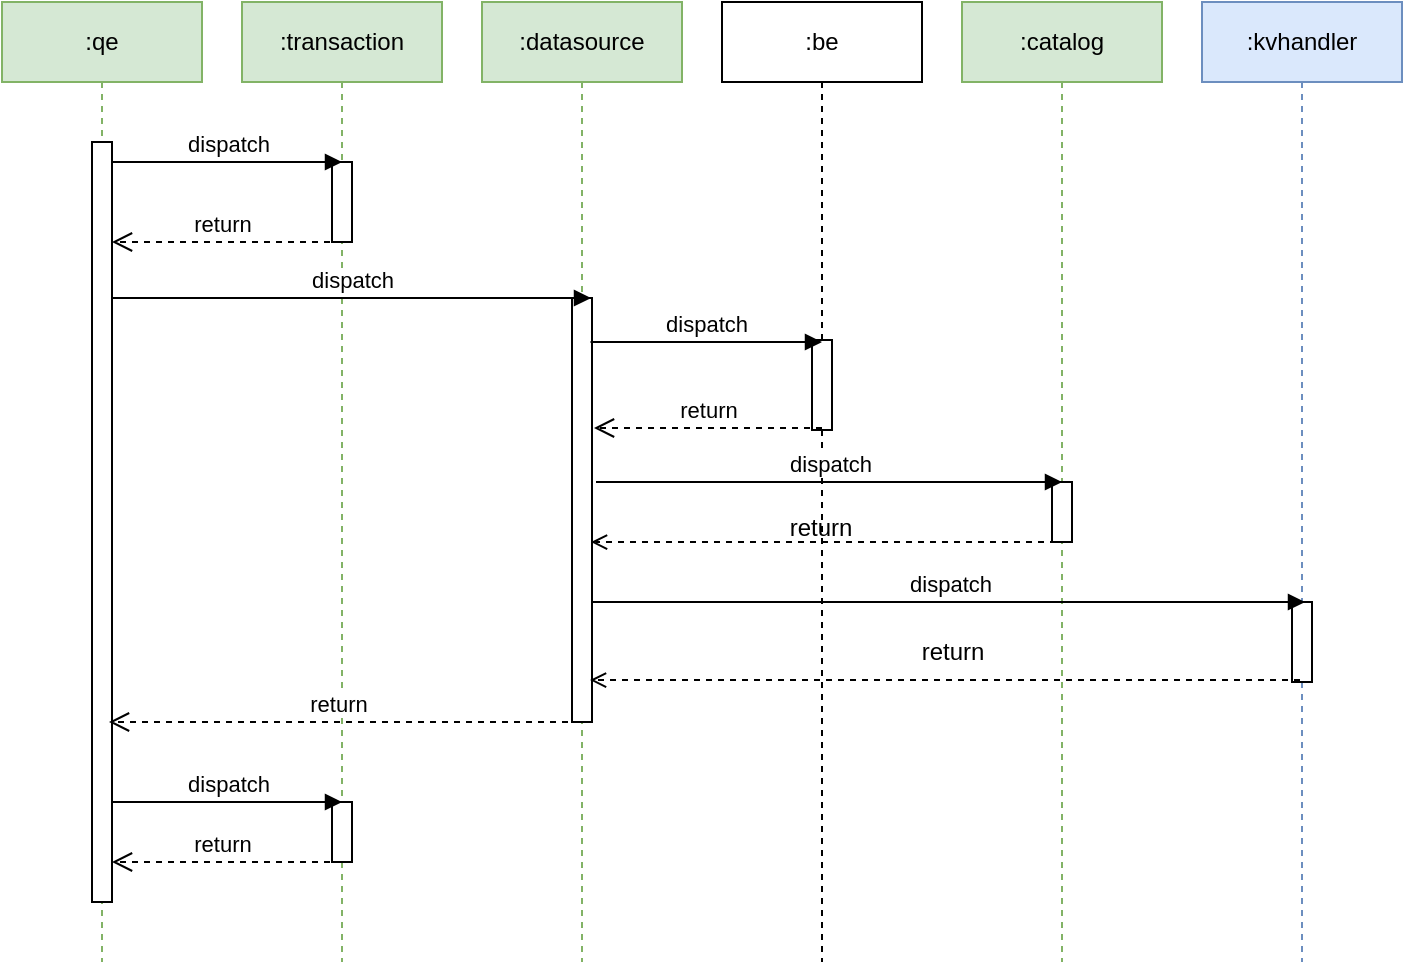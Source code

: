 <mxfile version="23.0.2" type="github" pages="2">
  <diagram name="第 1 页" id="fUXSHJajxYiSgs6ini6Z">
    <mxGraphModel dx="1134" dy="710" grid="1" gridSize="10" guides="1" tooltips="1" connect="1" arrows="1" fold="1" page="1" pageScale="1" pageWidth="827" pageHeight="1169" math="0" shadow="0">
      <root>
        <mxCell id="0" />
        <mxCell id="1" parent="0" />
        <mxCell id="wT6kdrWUcArFucTZrKbO-1" value=":transaction" style="shape=umlLifeline;perimeter=lifelinePerimeter;whiteSpace=wrap;html=1;container=1;dropTarget=0;collapsible=0;recursiveResize=0;outlineConnect=0;portConstraint=eastwest;newEdgeStyle={&quot;curved&quot;:0,&quot;rounded&quot;:0};fillColor=#d5e8d4;strokeColor=#82b366;" vertex="1" parent="1">
          <mxGeometry x="200" y="40" width="100" height="480" as="geometry" />
        </mxCell>
        <mxCell id="gLvBmwURmPvRDAoktSjl-8" value="" style="html=1;points=[[0,0,0,0,5],[0,1,0,0,-5],[1,0,0,0,5],[1,1,0,0,-5]];perimeter=orthogonalPerimeter;outlineConnect=0;targetShapes=umlLifeline;portConstraint=eastwest;newEdgeStyle={&quot;curved&quot;:0,&quot;rounded&quot;:0};" vertex="1" parent="wT6kdrWUcArFucTZrKbO-1">
          <mxGeometry x="45" y="400" width="10" height="30" as="geometry" />
        </mxCell>
        <mxCell id="gLvBmwURmPvRDAoktSjl-12" value="" style="html=1;points=[[0,0,0,0,5],[0,1,0,0,-5],[1,0,0,0,5],[1,1,0,0,-5]];perimeter=orthogonalPerimeter;outlineConnect=0;targetShapes=umlLifeline;portConstraint=eastwest;newEdgeStyle={&quot;curved&quot;:0,&quot;rounded&quot;:0};" vertex="1" parent="wT6kdrWUcArFucTZrKbO-1">
          <mxGeometry x="45" y="80" width="10" height="40" as="geometry" />
        </mxCell>
        <mxCell id="wT6kdrWUcArFucTZrKbO-2" value=":qe" style="shape=umlLifeline;perimeter=lifelinePerimeter;whiteSpace=wrap;html=1;container=1;dropTarget=0;collapsible=0;recursiveResize=0;outlineConnect=0;portConstraint=eastwest;newEdgeStyle={&quot;curved&quot;:0,&quot;rounded&quot;:0};fillColor=#d5e8d4;strokeColor=#82b366;" vertex="1" parent="1">
          <mxGeometry x="80" y="40" width="100" height="480" as="geometry" />
        </mxCell>
        <mxCell id="gLvBmwURmPvRDAoktSjl-2" value="" style="html=1;points=[[0,0,0,0,5],[0,1,0,0,-5],[1,0,0,0,5],[1,1,0,0,-5]];perimeter=orthogonalPerimeter;outlineConnect=0;targetShapes=umlLifeline;portConstraint=eastwest;newEdgeStyle={&quot;curved&quot;:0,&quot;rounded&quot;:0};" vertex="1" parent="wT6kdrWUcArFucTZrKbO-2">
          <mxGeometry x="45" y="70" width="10" height="380" as="geometry" />
        </mxCell>
        <mxCell id="wT6kdrWUcArFucTZrKbO-3" value=":datasource" style="shape=umlLifeline;perimeter=lifelinePerimeter;whiteSpace=wrap;html=1;container=1;dropTarget=0;collapsible=0;recursiveResize=0;outlineConnect=0;portConstraint=eastwest;newEdgeStyle={&quot;curved&quot;:0,&quot;rounded&quot;:0};fillColor=#d5e8d4;strokeColor=#82b366;" vertex="1" parent="1">
          <mxGeometry x="320" y="40" width="100" height="480" as="geometry" />
        </mxCell>
        <mxCell id="gLvBmwURmPvRDAoktSjl-4" value="" style="html=1;points=[[0,0,0,0,5],[0,1,0,0,-5],[1,0,0,0,5],[1,1,0,0,-5]];perimeter=orthogonalPerimeter;outlineConnect=0;targetShapes=umlLifeline;portConstraint=eastwest;newEdgeStyle={&quot;curved&quot;:0,&quot;rounded&quot;:0};" vertex="1" parent="wT6kdrWUcArFucTZrKbO-3">
          <mxGeometry x="45" y="148" width="10" height="212" as="geometry" />
        </mxCell>
        <mxCell id="wT6kdrWUcArFucTZrKbO-4" value=":be" style="shape=umlLifeline;perimeter=lifelinePerimeter;whiteSpace=wrap;html=1;container=1;dropTarget=0;collapsible=0;recursiveResize=0;outlineConnect=0;portConstraint=eastwest;newEdgeStyle={&quot;curved&quot;:0,&quot;rounded&quot;:0};" vertex="1" parent="1">
          <mxGeometry x="440" y="40" width="100" height="480" as="geometry" />
        </mxCell>
        <mxCell id="gLvBmwURmPvRDAoktSjl-5" value="" style="html=1;points=[[0,0,0,0,5],[0,1,0,0,-5],[1,0,0,0,5],[1,1,0,0,-5]];perimeter=orthogonalPerimeter;outlineConnect=0;targetShapes=umlLifeline;portConstraint=eastwest;newEdgeStyle={&quot;curved&quot;:0,&quot;rounded&quot;:0};" vertex="1" parent="wT6kdrWUcArFucTZrKbO-4">
          <mxGeometry x="45" y="169" width="10" height="45" as="geometry" />
        </mxCell>
        <mxCell id="wT6kdrWUcArFucTZrKbO-5" value=":kvhandler" style="shape=umlLifeline;perimeter=lifelinePerimeter;whiteSpace=wrap;html=1;container=1;dropTarget=0;collapsible=0;recursiveResize=0;outlineConnect=0;portConstraint=eastwest;newEdgeStyle={&quot;curved&quot;:0,&quot;rounded&quot;:0};fillColor=#dae8fc;strokeColor=#6c8ebf;" vertex="1" parent="1">
          <mxGeometry x="680" y="40" width="100" height="480" as="geometry" />
        </mxCell>
        <mxCell id="gLvBmwURmPvRDAoktSjl-7" value="" style="html=1;points=[[0,0,0,0,5],[0,1,0,0,-5],[1,0,0,0,5],[1,1,0,0,-5]];perimeter=orthogonalPerimeter;outlineConnect=0;targetShapes=umlLifeline;portConstraint=eastwest;newEdgeStyle={&quot;curved&quot;:0,&quot;rounded&quot;:0};" vertex="1" parent="wT6kdrWUcArFucTZrKbO-5">
          <mxGeometry x="45" y="300" width="10" height="40" as="geometry" />
        </mxCell>
        <mxCell id="gLvBmwURmPvRDAoktSjl-1" value=":catalog" style="shape=umlLifeline;perimeter=lifelinePerimeter;whiteSpace=wrap;html=1;container=1;dropTarget=0;collapsible=0;recursiveResize=0;outlineConnect=0;portConstraint=eastwest;newEdgeStyle={&quot;curved&quot;:0,&quot;rounded&quot;:0};fillColor=#d5e8d4;strokeColor=#82b366;" vertex="1" parent="1">
          <mxGeometry x="560" y="40" width="100" height="480" as="geometry" />
        </mxCell>
        <mxCell id="gLvBmwURmPvRDAoktSjl-6" value="" style="html=1;points=[[0,0,0,0,5],[0,1,0,0,-5],[1,0,0,0,5],[1,1,0,0,-5]];perimeter=orthogonalPerimeter;outlineConnect=0;targetShapes=umlLifeline;portConstraint=eastwest;newEdgeStyle={&quot;curved&quot;:0,&quot;rounded&quot;:0};" vertex="1" parent="gLvBmwURmPvRDAoktSjl-1">
          <mxGeometry x="45" y="240" width="10" height="30" as="geometry" />
        </mxCell>
        <mxCell id="gLvBmwURmPvRDAoktSjl-14" value="return" style="html=1;verticalAlign=bottom;endArrow=open;dashed=1;endSize=8;curved=0;rounded=0;exitX=0;exitY=1;exitDx=0;exitDy=-5;" edge="1" parent="1" target="gLvBmwURmPvRDAoktSjl-2">
          <mxGeometry relative="1" as="geometry">
            <mxPoint x="136" y="161" as="targetPoint" />
            <mxPoint x="244" y="160" as="sourcePoint" />
          </mxGeometry>
        </mxCell>
        <mxCell id="gLvBmwURmPvRDAoktSjl-13" value="dispatch" style="html=1;verticalAlign=bottom;endArrow=block;curved=0;rounded=0;entryX=0;entryY=0;entryDx=0;entryDy=5;" edge="1" parent="1">
          <mxGeometry relative="1" as="geometry">
            <mxPoint x="135" y="120" as="sourcePoint" />
            <mxPoint x="250" y="120" as="targetPoint" />
          </mxGeometry>
        </mxCell>
        <mxCell id="gLvBmwURmPvRDAoktSjl-15" value="dispatch" style="html=1;verticalAlign=bottom;endArrow=block;curved=0;rounded=0;" edge="1" parent="1" source="gLvBmwURmPvRDAoktSjl-2">
          <mxGeometry relative="1" as="geometry">
            <mxPoint x="135" y="190.08" as="sourcePoint" />
            <mxPoint x="374.5" y="188" as="targetPoint" />
          </mxGeometry>
        </mxCell>
        <mxCell id="gLvBmwURmPvRDAoktSjl-16" value="dispatch" style="html=1;verticalAlign=bottom;endArrow=block;curved=0;rounded=0;" edge="1" parent="1">
          <mxGeometry relative="1" as="geometry">
            <mxPoint x="374.25" y="210" as="sourcePoint" />
            <mxPoint x="490" y="210" as="targetPoint" />
          </mxGeometry>
        </mxCell>
        <mxCell id="gLvBmwURmPvRDAoktSjl-17" value="dispatch" style="html=1;verticalAlign=bottom;endArrow=block;curved=0;rounded=0;" edge="1" parent="1">
          <mxGeometry relative="1" as="geometry">
            <mxPoint x="377" y="280" as="sourcePoint" />
            <mxPoint x="610" y="280" as="targetPoint" />
          </mxGeometry>
        </mxCell>
        <mxCell id="gLvBmwURmPvRDAoktSjl-18" value="dispatch" style="html=1;verticalAlign=bottom;endArrow=block;curved=0;rounded=0;" edge="1" parent="1">
          <mxGeometry relative="1" as="geometry">
            <mxPoint x="375.5" y="340" as="sourcePoint" />
            <mxPoint x="731.5" y="340" as="targetPoint" />
          </mxGeometry>
        </mxCell>
        <mxCell id="gLvBmwURmPvRDAoktSjl-20" value="dispatch" style="html=1;verticalAlign=bottom;endArrow=block;curved=0;rounded=0;entryX=0;entryY=0;entryDx=0;entryDy=5;" edge="1" parent="1">
          <mxGeometry relative="1" as="geometry">
            <mxPoint x="135" y="440" as="sourcePoint" />
            <mxPoint x="250" y="440" as="targetPoint" />
          </mxGeometry>
        </mxCell>
        <mxCell id="gLvBmwURmPvRDAoktSjl-21" style="rounded=0;orthogonalLoop=1;jettySize=auto;html=1;exitX=0;exitY=1;exitDx=0;exitDy=-5;exitPerimeter=0;entryX=0.5;entryY=0.901;entryDx=0;entryDy=0;entryPerimeter=0;endArrow=open;endFill=0;dashed=1;" edge="1" parent="1">
          <mxGeometry relative="1" as="geometry">
            <mxPoint x="729" y="379" as="sourcePoint" />
            <mxPoint x="374" y="379.012" as="targetPoint" />
          </mxGeometry>
        </mxCell>
        <mxCell id="gLvBmwURmPvRDAoktSjl-22" value="return" style="text;html=1;align=center;verticalAlign=middle;resizable=0;points=[];autosize=1;strokeColor=none;fillColor=none;" vertex="1" parent="1">
          <mxGeometry x="530" y="350" width="50" height="30" as="geometry" />
        </mxCell>
        <mxCell id="gLvBmwURmPvRDAoktSjl-23" style="rounded=0;orthogonalLoop=1;jettySize=auto;html=1;entryX=0.5;entryY=0.901;entryDx=0;entryDy=0;entryPerimeter=0;endArrow=open;endFill=0;dashed=1;" edge="1" parent="1">
          <mxGeometry relative="1" as="geometry">
            <mxPoint x="607" y="310" as="sourcePoint" />
            <mxPoint x="374.5" y="310.012" as="targetPoint" />
          </mxGeometry>
        </mxCell>
        <mxCell id="gLvBmwURmPvRDAoktSjl-24" value="return" style="text;html=1;align=center;verticalAlign=middle;resizable=0;points=[];autosize=1;strokeColor=none;fillColor=none;" vertex="1" parent="1">
          <mxGeometry x="464" y="288" width="50" height="30" as="geometry" />
        </mxCell>
        <mxCell id="gLvBmwURmPvRDAoktSjl-27" value="return" style="html=1;verticalAlign=bottom;endArrow=open;dashed=1;endSize=8;curved=0;rounded=0;exitX=0;exitY=1;exitDx=0;exitDy=-5;endFill=0;" edge="1" parent="1">
          <mxGeometry relative="1" as="geometry">
            <mxPoint x="376" y="253" as="targetPoint" />
            <mxPoint x="490" y="253" as="sourcePoint" />
          </mxGeometry>
        </mxCell>
        <mxCell id="gLvBmwURmPvRDAoktSjl-28" value="return" style="html=1;verticalAlign=bottom;endArrow=open;dashed=1;endSize=8;curved=0;rounded=0;exitX=0;exitY=1;exitDx=0;exitDy=-5;" edge="1" parent="1">
          <mxGeometry relative="1" as="geometry">
            <mxPoint x="133.5" y="400" as="targetPoint" />
            <mxPoint x="363" y="400" as="sourcePoint" />
          </mxGeometry>
        </mxCell>
        <mxCell id="gLvBmwURmPvRDAoktSjl-29" value="return" style="html=1;verticalAlign=bottom;endArrow=open;dashed=1;endSize=8;curved=0;rounded=0;exitX=0;exitY=1;exitDx=0;exitDy=-5;" edge="1" parent="1">
          <mxGeometry relative="1" as="geometry">
            <mxPoint x="135" y="470" as="targetPoint" />
            <mxPoint x="244" y="470" as="sourcePoint" />
          </mxGeometry>
        </mxCell>
      </root>
    </mxGraphModel>
  </diagram>
  <diagram id="Zt3rhA-_2TzogEBih7q7" name="第 2 页">
    <mxGraphModel dx="1134" dy="710" grid="1" gridSize="10" guides="1" tooltips="1" connect="1" arrows="1" fold="1" page="1" pageScale="1" pageWidth="827" pageHeight="1169" math="0" shadow="0">
      <root>
        <mxCell id="0" />
        <mxCell id="1" parent="0" />
        <mxCell id="JigWRnYY_TuEr3u3-9tE-1" value="qe" style="shape=folder;fontStyle=1;spacingTop=10;tabWidth=40;tabHeight=14;tabPosition=left;html=1;whiteSpace=wrap;" vertex="1" parent="1">
          <mxGeometry x="80" y="140" width="170" height="120" as="geometry" />
        </mxCell>
        <mxCell id="JigWRnYY_TuEr3u3-9tE-2" value="transaction" style="shape=folder;fontStyle=1;spacingTop=10;tabWidth=40;tabHeight=14;tabPosition=left;html=1;whiteSpace=wrap;" vertex="1" parent="1">
          <mxGeometry x="280" y="140" width="180" height="80" as="geometry" />
        </mxCell>
        <mxCell id="JigWRnYY_TuEr3u3-9tE-3" value="datasource" style="shape=folder;fontStyle=1;spacingTop=10;tabWidth=40;tabHeight=14;tabPosition=left;html=1;whiteSpace=wrap;" vertex="1" parent="1">
          <mxGeometry x="480" y="140" width="180" height="120" as="geometry" />
        </mxCell>
        <mxCell id="JigWRnYY_TuEr3u3-9tE-4" value="catalog" style="shape=folder;fontStyle=1;spacingTop=10;tabWidth=40;tabHeight=14;tabPosition=left;html=1;whiteSpace=wrap;" vertex="1" parent="1">
          <mxGeometry x="80" y="330" width="180" height="120" as="geometry" />
        </mxCell>
      </root>
    </mxGraphModel>
  </diagram>
</mxfile>
